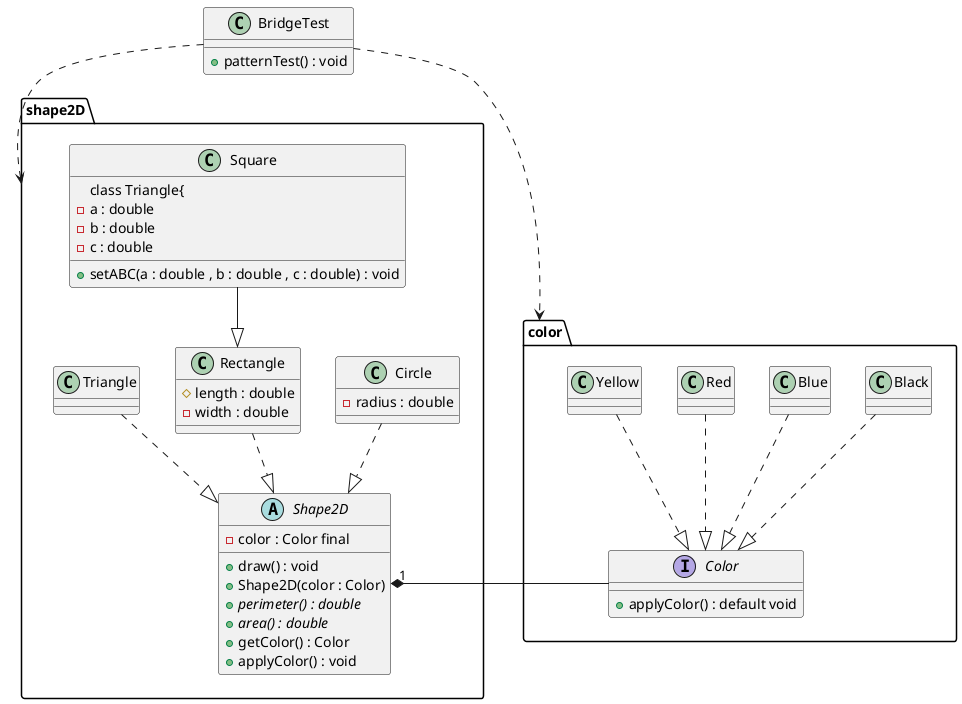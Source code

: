 @startuml

package shape2D{

    abstract class Shape2D{
        - color : Color final
        + draw() : void
        + Shape2D(color : Color)
        + {abstract} perimeter() : double
        + {abstract} area() : double
        + getColor() : Color
        + applyColor() : void
    }

    class Circle{
    - radius : double
    }

    class Rectangle{
    # length : double
    - width : double
    }

    class Square{
    class Triangle{
        - a : double
        - b : double
        - c : double

        + setABC(a : double , b : double , c : double) : void
    }
    Circle ..|> Shape2D
    Rectangle ..|> Shape2D
    Square --|> Rectangle
    Triangle ..|> Shape2D

}

package color {
    interface Color {
        + applyColor() : default void
    }

    class Black
    class Blue
    class Red
    class Yellow

    Black ..|> Color
    Blue ..|> Color
    Red ..|> Color
    Yellow ..|> Color

}

class BridgeTest {
    + patternTest() : void
}

BridgeTest ..> color
BridgeTest ..> shape2D
Shape2D "1"*- Color

@enduml